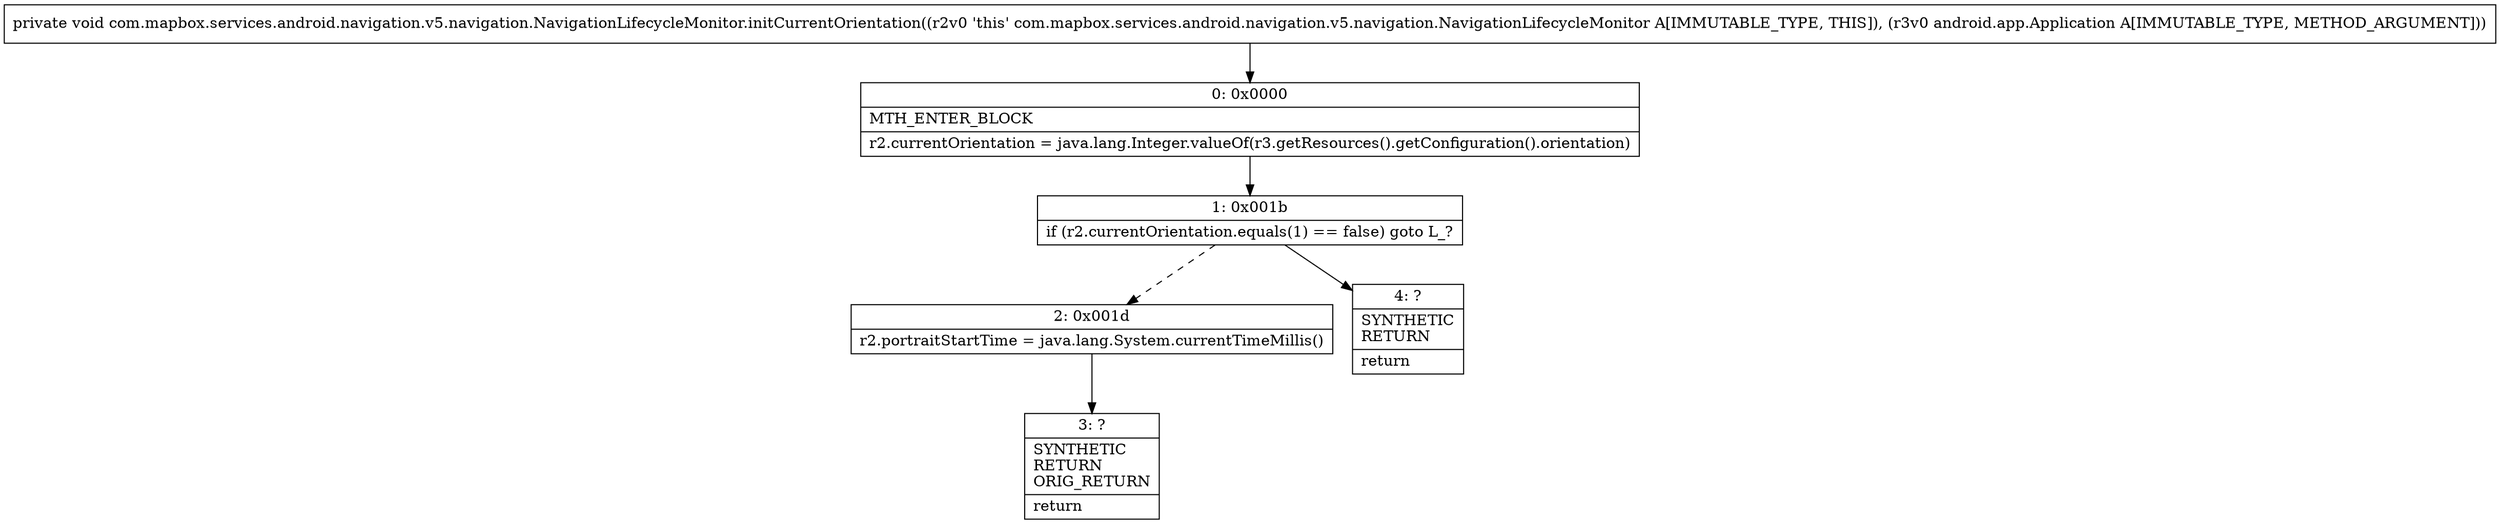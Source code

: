 digraph "CFG forcom.mapbox.services.android.navigation.v5.navigation.NavigationLifecycleMonitor.initCurrentOrientation(Landroid\/app\/Application;)V" {
Node_0 [shape=record,label="{0\:\ 0x0000|MTH_ENTER_BLOCK\l|r2.currentOrientation = java.lang.Integer.valueOf(r3.getResources().getConfiguration().orientation)\l}"];
Node_1 [shape=record,label="{1\:\ 0x001b|if (r2.currentOrientation.equals(1) == false) goto L_?\l}"];
Node_2 [shape=record,label="{2\:\ 0x001d|r2.portraitStartTime = java.lang.System.currentTimeMillis()\l}"];
Node_3 [shape=record,label="{3\:\ ?|SYNTHETIC\lRETURN\lORIG_RETURN\l|return\l}"];
Node_4 [shape=record,label="{4\:\ ?|SYNTHETIC\lRETURN\l|return\l}"];
MethodNode[shape=record,label="{private void com.mapbox.services.android.navigation.v5.navigation.NavigationLifecycleMonitor.initCurrentOrientation((r2v0 'this' com.mapbox.services.android.navigation.v5.navigation.NavigationLifecycleMonitor A[IMMUTABLE_TYPE, THIS]), (r3v0 android.app.Application A[IMMUTABLE_TYPE, METHOD_ARGUMENT])) }"];
MethodNode -> Node_0;
Node_0 -> Node_1;
Node_1 -> Node_2[style=dashed];
Node_1 -> Node_4;
Node_2 -> Node_3;
}

